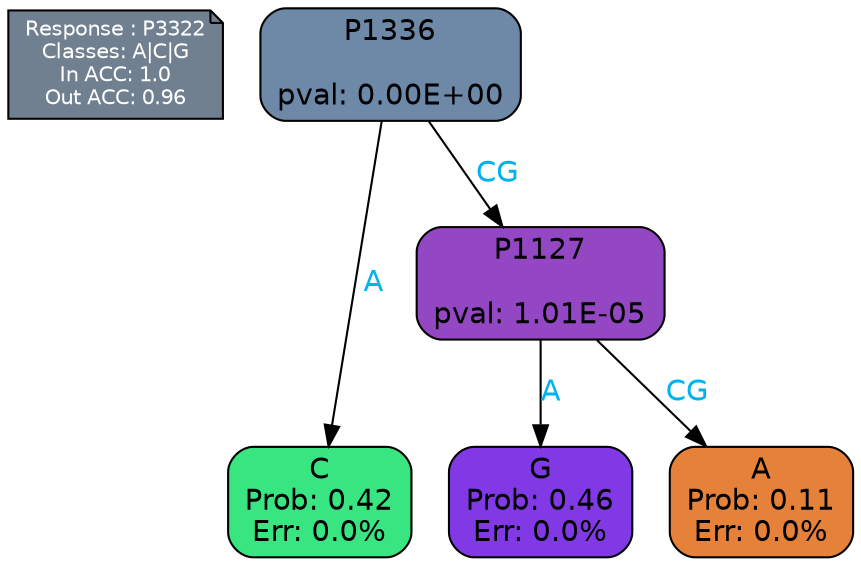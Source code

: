 digraph Tree {
node [shape=box, style="filled, rounded", color="black", fontname=helvetica] ;
graph [ranksep=equally, splines=polylines, bgcolor=transparent, dpi=600] ;
edge [fontname=helvetica] ;
LEGEND [label="Response : P3322
Classes: A|C|G
In ACC: 1.0
Out ACC: 0.96
",shape=note,align=left,style=filled,fillcolor="slategray",fontcolor="white",fontsize=10];1 [label="P1336

pval: 0.00E+00", fillcolor="#6d89a7"] ;
2 [label="C
Prob: 0.42
Err: 0.0%", fillcolor="#39e581"] ;
3 [label="P1127

pval: 1.01E-05", fillcolor="#9447c3"] ;
4 [label="G
Prob: 0.46
Err: 0.0%", fillcolor="#8139e5"] ;
5 [label="A
Prob: 0.11
Err: 0.0%", fillcolor="#e58139"] ;
1 -> 2 [label="A",fontcolor=deepskyblue2] ;
1 -> 3 [label="CG",fontcolor=deepskyblue2] ;
3 -> 4 [label="A",fontcolor=deepskyblue2] ;
3 -> 5 [label="CG",fontcolor=deepskyblue2] ;
{rank = same; 2;4;5;}{rank = same; LEGEND;1;}}